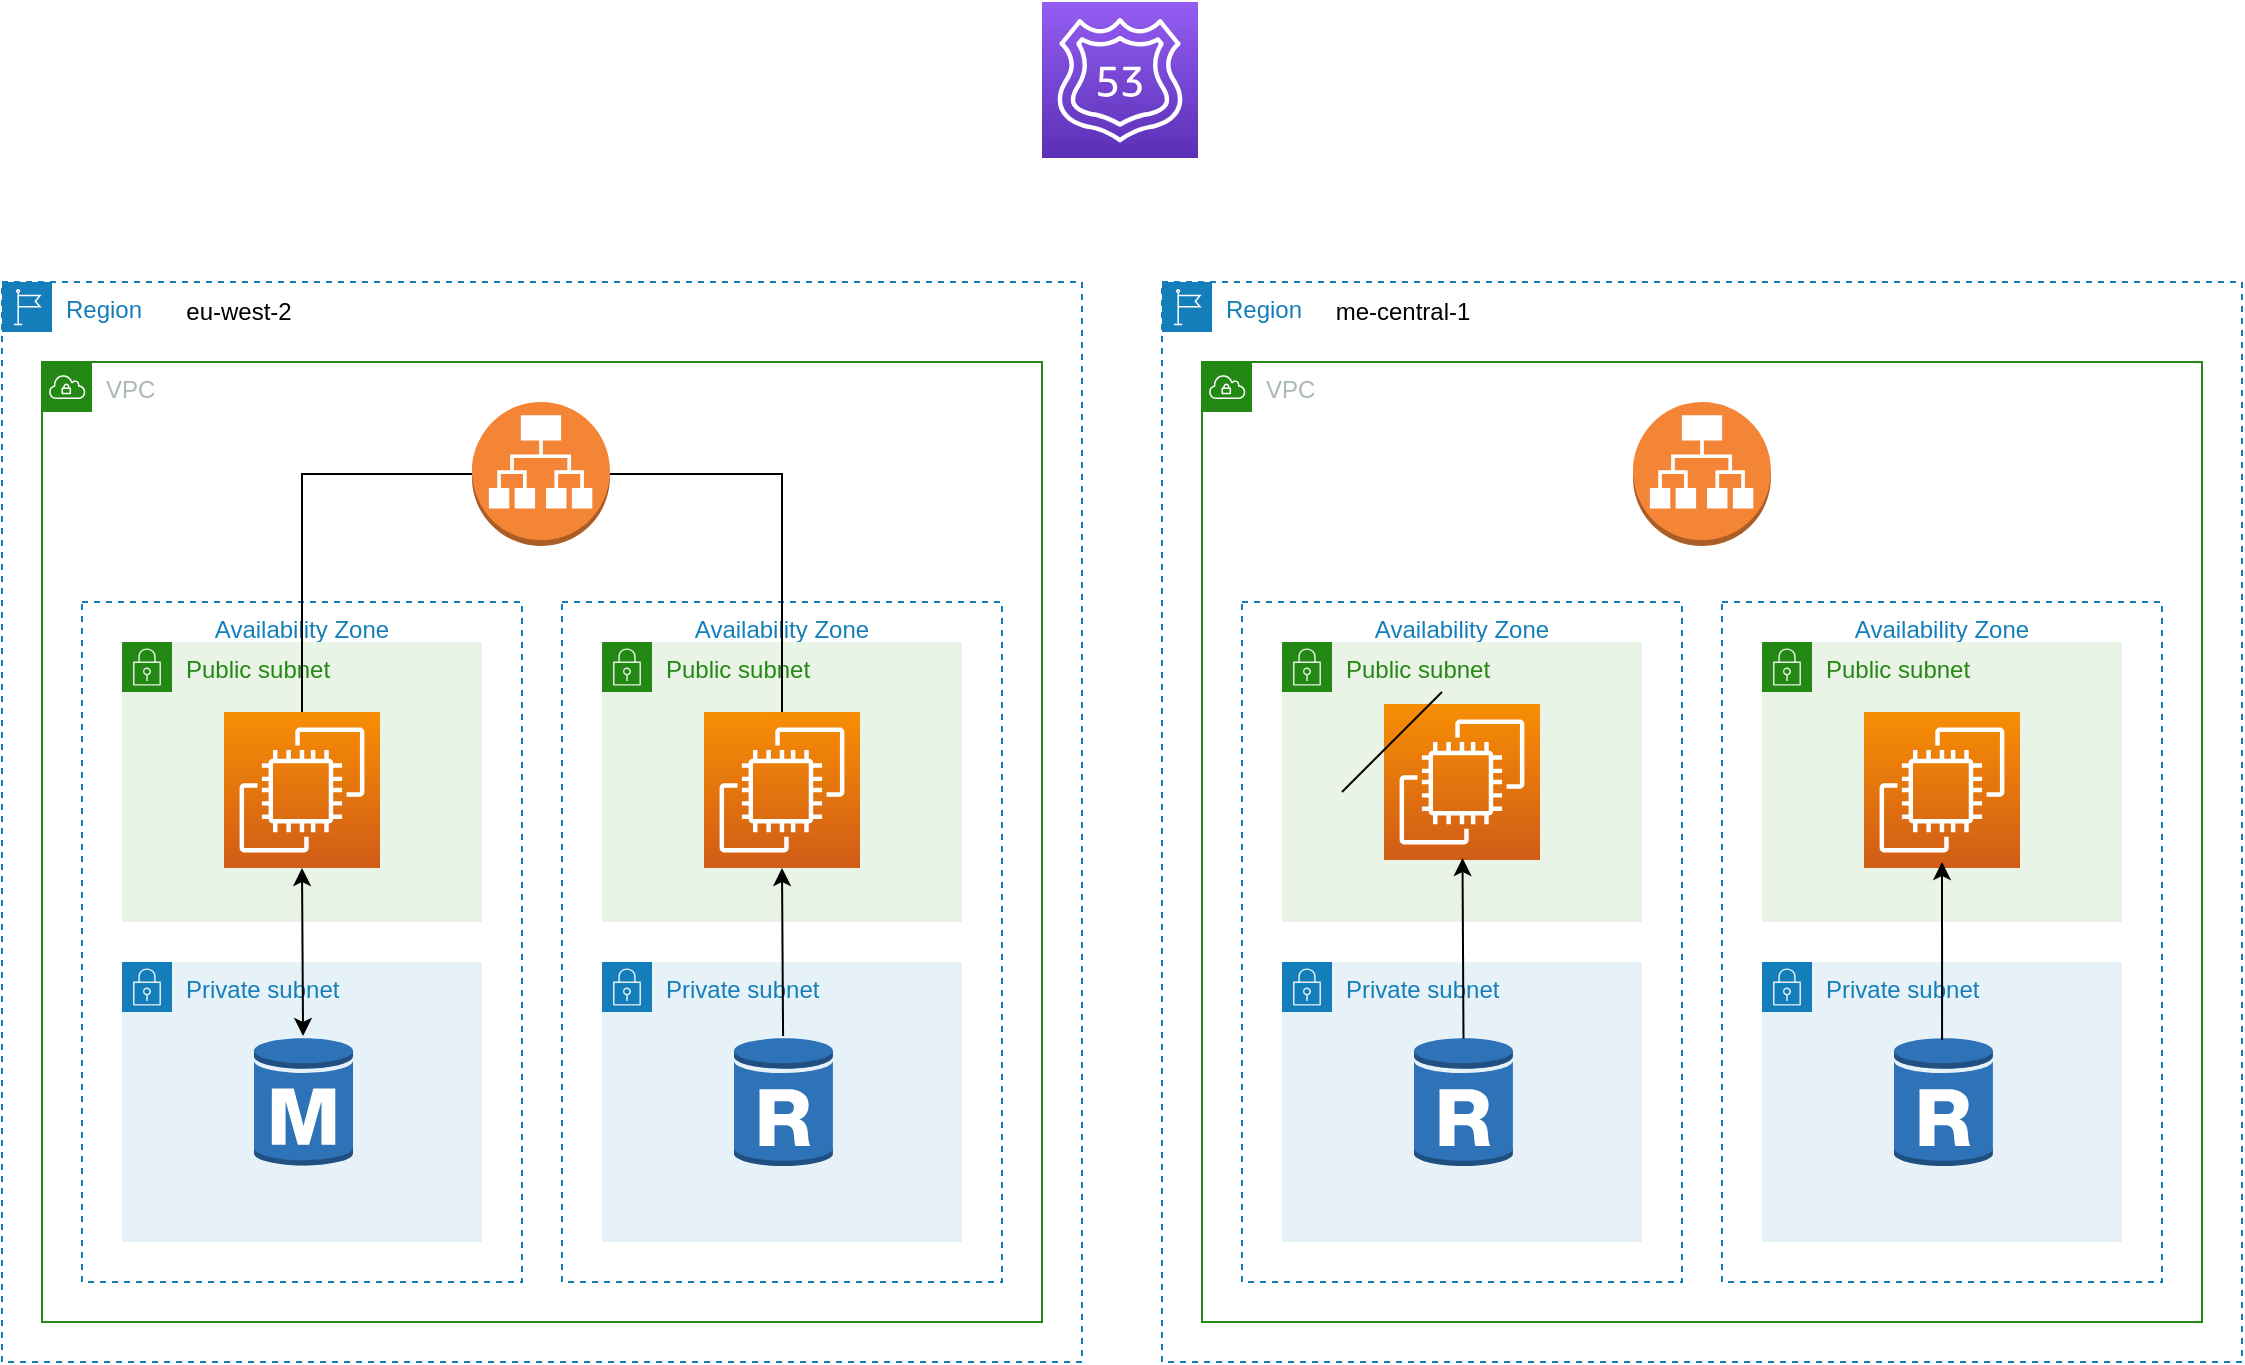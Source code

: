<mxfile version="20.5.3" type="github">
  <diagram id="9AL0e-qM06q9D_0BJLEs" name="Page-1">
    <mxGraphModel dx="1590" dy="832" grid="1" gridSize="5" guides="1" tooltips="1" connect="1" arrows="1" fold="1" page="1" pageScale="1" pageWidth="1169" pageHeight="827" math="0" shadow="0">
      <root>
        <mxCell id="0" />
        <mxCell id="1" parent="0" />
        <mxCell id="PSsWQGHh_uAdmonaR9B--28" value="" style="sketch=0;points=[[0,0,0],[0.25,0,0],[0.5,0,0],[0.75,0,0],[1,0,0],[0,1,0],[0.25,1,0],[0.5,1,0],[0.75,1,0],[1,1,0],[0,0.25,0],[0,0.5,0],[0,0.75,0],[1,0.25,0],[1,0.5,0],[1,0.75,0]];outlineConnect=0;fontColor=#232F3E;gradientColor=#945DF2;gradientDirection=north;fillColor=#5A30B5;strokeColor=#ffffff;dashed=0;verticalLabelPosition=bottom;verticalAlign=top;align=center;html=1;fontSize=12;fontStyle=0;aspect=fixed;shape=mxgraph.aws4.resourceIcon;resIcon=mxgraph.aws4.route_53;" parent="1" vertex="1">
          <mxGeometry x="560" y="20" width="78" height="78" as="geometry" />
        </mxCell>
        <mxCell id="bZPf7hXfJWl-ffso0nt_-1" value="Region" style="points=[[0,0],[0.25,0],[0.5,0],[0.75,0],[1,0],[1,0.25],[1,0.5],[1,0.75],[1,1],[0.75,1],[0.5,1],[0.25,1],[0,1],[0,0.75],[0,0.5],[0,0.25]];outlineConnect=0;gradientColor=none;html=1;whiteSpace=wrap;fontSize=12;fontStyle=0;container=1;pointerEvents=0;collapsible=0;recursiveResize=0;shape=mxgraph.aws4.group;grIcon=mxgraph.aws4.group_region;strokeColor=#147EBA;fillColor=none;verticalAlign=top;align=left;spacingLeft=30;fontColor=#147EBA;dashed=1;" parent="1" vertex="1">
          <mxGeometry x="40" y="160" width="540" height="540" as="geometry" />
        </mxCell>
        <mxCell id="bZPf7hXfJWl-ffso0nt_-3" value="VPC" style="points=[[0,0],[0.25,0],[0.5,0],[0.75,0],[1,0],[1,0.25],[1,0.5],[1,0.75],[1,1],[0.75,1],[0.5,1],[0.25,1],[0,1],[0,0.75],[0,0.5],[0,0.25]];outlineConnect=0;gradientColor=none;html=1;whiteSpace=wrap;fontSize=12;fontStyle=0;container=1;pointerEvents=0;collapsible=0;recursiveResize=0;shape=mxgraph.aws4.group;grIcon=mxgraph.aws4.group_vpc;strokeColor=#248814;fillColor=none;verticalAlign=top;align=left;spacingLeft=30;fontColor=#AAB7B8;dashed=0;" parent="bZPf7hXfJWl-ffso0nt_-1" vertex="1">
          <mxGeometry x="20" y="40" width="500" height="480" as="geometry" />
        </mxCell>
        <mxCell id="bZPf7hXfJWl-ffso0nt_-5" value="Availability Zone" style="fillColor=none;strokeColor=#147EBA;dashed=1;verticalAlign=top;fontStyle=0;fontColor=#147EBA;" parent="bZPf7hXfJWl-ffso0nt_-3" vertex="1">
          <mxGeometry x="20" y="120" width="220" height="340" as="geometry" />
        </mxCell>
        <mxCell id="bZPf7hXfJWl-ffso0nt_-6" value="Availability Zone" style="fillColor=none;strokeColor=#147EBA;dashed=1;verticalAlign=top;fontStyle=0;fontColor=#147EBA;" parent="bZPf7hXfJWl-ffso0nt_-3" vertex="1">
          <mxGeometry x="260" y="120" width="220" height="340" as="geometry" />
        </mxCell>
        <mxCell id="bZPf7hXfJWl-ffso0nt_-9" value="" style="outlineConnect=0;dashed=0;verticalLabelPosition=bottom;verticalAlign=top;align=center;html=1;shape=mxgraph.aws3.application_load_balancer;fillColor=#F58536;gradientColor=none;" parent="bZPf7hXfJWl-ffso0nt_-3" vertex="1">
          <mxGeometry x="215" y="20" width="69" height="72" as="geometry" />
        </mxCell>
        <mxCell id="bZPf7hXfJWl-ffso0nt_-11" value="Private subnet" style="points=[[0,0],[0.25,0],[0.5,0],[0.75,0],[1,0],[1,0.25],[1,0.5],[1,0.75],[1,1],[0.75,1],[0.5,1],[0.25,1],[0,1],[0,0.75],[0,0.5],[0,0.25]];outlineConnect=0;gradientColor=none;html=1;whiteSpace=wrap;fontSize=12;fontStyle=0;container=1;pointerEvents=0;collapsible=0;recursiveResize=0;shape=mxgraph.aws4.group;grIcon=mxgraph.aws4.group_security_group;grStroke=0;strokeColor=#147EBA;fillColor=#E6F2F8;verticalAlign=top;align=left;spacingLeft=30;fontColor=#147EBA;dashed=0;" parent="bZPf7hXfJWl-ffso0nt_-3" vertex="1">
          <mxGeometry x="40" y="300" width="180" height="140" as="geometry" />
        </mxCell>
        <mxCell id="bZPf7hXfJWl-ffso0nt_-26" value="" style="outlineConnect=0;dashed=0;verticalLabelPosition=bottom;verticalAlign=top;align=center;html=1;shape=mxgraph.aws3.rds_db_instance;fillColor=#2E73B8;gradientColor=none;" parent="bZPf7hXfJWl-ffso0nt_-11" vertex="1">
          <mxGeometry x="66" y="37" width="49.5" height="66" as="geometry" />
        </mxCell>
        <mxCell id="bZPf7hXfJWl-ffso0nt_-12" value="Private subnet" style="points=[[0,0],[0.25,0],[0.5,0],[0.75,0],[1,0],[1,0.25],[1,0.5],[1,0.75],[1,1],[0.75,1],[0.5,1],[0.25,1],[0,1],[0,0.75],[0,0.5],[0,0.25]];outlineConnect=0;gradientColor=none;html=1;whiteSpace=wrap;fontSize=12;fontStyle=0;container=1;pointerEvents=0;collapsible=0;recursiveResize=0;shape=mxgraph.aws4.group;grIcon=mxgraph.aws4.group_security_group;grStroke=0;strokeColor=#147EBA;fillColor=#E6F2F8;verticalAlign=top;align=left;spacingLeft=30;fontColor=#147EBA;dashed=0;" parent="bZPf7hXfJWl-ffso0nt_-3" vertex="1">
          <mxGeometry x="280" y="300" width="180" height="140" as="geometry" />
        </mxCell>
        <mxCell id="bZPf7hXfJWl-ffso0nt_-27" value="" style="outlineConnect=0;dashed=0;verticalLabelPosition=bottom;verticalAlign=top;align=center;html=1;shape=mxgraph.aws3.rds_db_instance_read_replica;fillColor=#2E73B8;gradientColor=none;" parent="bZPf7hXfJWl-ffso0nt_-12" vertex="1">
          <mxGeometry x="66" y="37" width="49.5" height="66" as="geometry" />
        </mxCell>
        <mxCell id="bZPf7hXfJWl-ffso0nt_-15" value="Public subnet" style="points=[[0,0],[0.25,0],[0.5,0],[0.75,0],[1,0],[1,0.25],[1,0.5],[1,0.75],[1,1],[0.75,1],[0.5,1],[0.25,1],[0,1],[0,0.75],[0,0.5],[0,0.25]];outlineConnect=0;gradientColor=none;html=1;whiteSpace=wrap;fontSize=12;fontStyle=0;container=1;pointerEvents=0;collapsible=0;recursiveResize=0;shape=mxgraph.aws4.group;grIcon=mxgraph.aws4.group_security_group;grStroke=0;strokeColor=#248814;fillColor=#E9F3E6;verticalAlign=top;align=left;spacingLeft=30;fontColor=#248814;dashed=0;" parent="bZPf7hXfJWl-ffso0nt_-3" vertex="1">
          <mxGeometry x="40" y="140" width="180" height="140" as="geometry" />
        </mxCell>
        <mxCell id="bZPf7hXfJWl-ffso0nt_-19" value="" style="sketch=0;points=[[0,0,0],[0.25,0,0],[0.5,0,0],[0.75,0,0],[1,0,0],[0,1,0],[0.25,1,0],[0.5,1,0],[0.75,1,0],[1,1,0],[0,0.25,0],[0,0.5,0],[0,0.75,0],[1,0.25,0],[1,0.5,0],[1,0.75,0]];outlineConnect=0;fontColor=#232F3E;gradientColor=#F78E04;gradientDirection=north;fillColor=#D05C17;strokeColor=#ffffff;dashed=0;verticalLabelPosition=bottom;verticalAlign=top;align=center;html=1;fontSize=12;fontStyle=0;aspect=fixed;shape=mxgraph.aws4.resourceIcon;resIcon=mxgraph.aws4.ec2;" parent="bZPf7hXfJWl-ffso0nt_-15" vertex="1">
          <mxGeometry x="51" y="35" width="78" height="78" as="geometry" />
        </mxCell>
        <mxCell id="bZPf7hXfJWl-ffso0nt_-16" value="Public subnet" style="points=[[0,0],[0.25,0],[0.5,0],[0.75,0],[1,0],[1,0.25],[1,0.5],[1,0.75],[1,1],[0.75,1],[0.5,1],[0.25,1],[0,1],[0,0.75],[0,0.5],[0,0.25]];outlineConnect=0;gradientColor=none;html=1;whiteSpace=wrap;fontSize=12;fontStyle=0;container=1;pointerEvents=0;collapsible=0;recursiveResize=0;shape=mxgraph.aws4.group;grIcon=mxgraph.aws4.group_security_group;grStroke=0;strokeColor=#248814;fillColor=#E9F3E6;verticalAlign=top;align=left;spacingLeft=30;fontColor=#248814;dashed=0;" parent="bZPf7hXfJWl-ffso0nt_-3" vertex="1">
          <mxGeometry x="280" y="140" width="180" height="140" as="geometry" />
        </mxCell>
        <mxCell id="bZPf7hXfJWl-ffso0nt_-23" value="" style="sketch=0;points=[[0,0,0],[0.25,0,0],[0.5,0,0],[0.75,0,0],[1,0,0],[0,1,0],[0.25,1,0],[0.5,1,0],[0.75,1,0],[1,1,0],[0,0.25,0],[0,0.5,0],[0,0.75,0],[1,0.25,0],[1,0.5,0],[1,0.75,0]];outlineConnect=0;fontColor=#232F3E;gradientColor=#F78E04;gradientDirection=north;fillColor=#D05C17;strokeColor=#ffffff;dashed=0;verticalLabelPosition=bottom;verticalAlign=top;align=center;html=1;fontSize=12;fontStyle=0;aspect=fixed;shape=mxgraph.aws4.resourceIcon;resIcon=mxgraph.aws4.ec2;" parent="bZPf7hXfJWl-ffso0nt_-16" vertex="1">
          <mxGeometry x="51" y="35" width="78" height="78" as="geometry" />
        </mxCell>
        <mxCell id="quVSlrwfuQFlu-SDrQh5-1" value="" style="endArrow=classic;startArrow=classic;html=1;rounded=0;entryX=0.5;entryY=1;entryDx=0;entryDy=0;entryPerimeter=0;" edge="1" parent="bZPf7hXfJWl-ffso0nt_-3" source="bZPf7hXfJWl-ffso0nt_-26" target="bZPf7hXfJWl-ffso0nt_-19">
          <mxGeometry width="50" height="50" relative="1" as="geometry">
            <mxPoint x="105" y="315" as="sourcePoint" />
            <mxPoint x="155" y="265" as="targetPoint" />
          </mxGeometry>
        </mxCell>
        <mxCell id="quVSlrwfuQFlu-SDrQh5-2" value="" style="endArrow=classic;html=1;rounded=0;entryX=0.5;entryY=1;entryDx=0;entryDy=0;entryPerimeter=0;" edge="1" parent="bZPf7hXfJWl-ffso0nt_-3" source="bZPf7hXfJWl-ffso0nt_-27" target="bZPf7hXfJWl-ffso0nt_-23">
          <mxGeometry width="50" height="50" relative="1" as="geometry">
            <mxPoint x="350" y="320" as="sourcePoint" />
            <mxPoint x="400" y="270" as="targetPoint" />
          </mxGeometry>
        </mxCell>
        <mxCell id="quVSlrwfuQFlu-SDrQh5-6" value="" style="endArrow=none;html=1;rounded=0;edgeStyle=orthogonalEdgeStyle;entryX=0;entryY=0.5;entryDx=0;entryDy=0;entryPerimeter=0;exitX=0.5;exitY=0;exitDx=0;exitDy=0;exitPerimeter=0;" edge="1" parent="bZPf7hXfJWl-ffso0nt_-3" source="bZPf7hXfJWl-ffso0nt_-19" target="bZPf7hXfJWl-ffso0nt_-9">
          <mxGeometry width="50" height="50" relative="1" as="geometry">
            <mxPoint x="120" y="90" as="sourcePoint" />
            <mxPoint x="170" y="40" as="targetPoint" />
          </mxGeometry>
        </mxCell>
        <mxCell id="quVSlrwfuQFlu-SDrQh5-8" value="" style="endArrow=none;html=1;rounded=0;edgeStyle=orthogonalEdgeStyle;exitX=0.5;exitY=0;exitDx=0;exitDy=0;exitPerimeter=0;entryX=1;entryY=0.5;entryDx=0;entryDy=0;entryPerimeter=0;" edge="1" parent="bZPf7hXfJWl-ffso0nt_-3" source="bZPf7hXfJWl-ffso0nt_-23" target="bZPf7hXfJWl-ffso0nt_-9">
          <mxGeometry width="50" height="50" relative="1" as="geometry">
            <mxPoint x="375" y="85" as="sourcePoint" />
            <mxPoint x="420" y="35" as="targetPoint" />
          </mxGeometry>
        </mxCell>
        <mxCell id="quVSlrwfuQFlu-SDrQh5-10" value="eu-west-2" style="text;html=1;resizable=0;autosize=1;align=center;verticalAlign=middle;points=[];fillColor=none;strokeColor=none;rounded=0;" vertex="1" parent="bZPf7hXfJWl-ffso0nt_-1">
          <mxGeometry x="80" width="75" height="30" as="geometry" />
        </mxCell>
        <mxCell id="bZPf7hXfJWl-ffso0nt_-2" value="Region" style="points=[[0,0],[0.25,0],[0.5,0],[0.75,0],[1,0],[1,0.25],[1,0.5],[1,0.75],[1,1],[0.75,1],[0.5,1],[0.25,1],[0,1],[0,0.75],[0,0.5],[0,0.25]];outlineConnect=0;gradientColor=none;html=1;whiteSpace=wrap;fontSize=12;fontStyle=0;container=1;pointerEvents=0;collapsible=0;recursiveResize=0;shape=mxgraph.aws4.group;grIcon=mxgraph.aws4.group_region;strokeColor=#147EBA;fillColor=none;verticalAlign=top;align=left;spacingLeft=30;fontColor=#147EBA;dashed=1;" parent="1" vertex="1">
          <mxGeometry x="620" y="160" width="540" height="540" as="geometry" />
        </mxCell>
        <mxCell id="bZPf7hXfJWl-ffso0nt_-4" value="VPC" style="points=[[0,0],[0.25,0],[0.5,0],[0.75,0],[1,0],[1,0.25],[1,0.5],[1,0.75],[1,1],[0.75,1],[0.5,1],[0.25,1],[0,1],[0,0.75],[0,0.5],[0,0.25]];outlineConnect=0;gradientColor=none;html=1;whiteSpace=wrap;fontSize=12;fontStyle=0;container=1;pointerEvents=0;collapsible=0;recursiveResize=0;shape=mxgraph.aws4.group;grIcon=mxgraph.aws4.group_vpc;strokeColor=#248814;fillColor=none;verticalAlign=top;align=left;spacingLeft=30;fontColor=#AAB7B8;dashed=0;" parent="bZPf7hXfJWl-ffso0nt_-2" vertex="1">
          <mxGeometry x="20" y="40" width="500" height="480" as="geometry" />
        </mxCell>
        <mxCell id="bZPf7hXfJWl-ffso0nt_-7" value="Availability Zone" style="fillColor=none;strokeColor=#147EBA;dashed=1;verticalAlign=top;fontStyle=0;fontColor=#147EBA;" parent="bZPf7hXfJWl-ffso0nt_-4" vertex="1">
          <mxGeometry x="20" y="120" width="220" height="340" as="geometry" />
        </mxCell>
        <mxCell id="bZPf7hXfJWl-ffso0nt_-8" value="Availability Zone" style="fillColor=none;strokeColor=#147EBA;dashed=1;verticalAlign=top;fontStyle=0;fontColor=#147EBA;" parent="bZPf7hXfJWl-ffso0nt_-4" vertex="1">
          <mxGeometry x="260" y="120" width="220" height="340" as="geometry" />
        </mxCell>
        <mxCell id="bZPf7hXfJWl-ffso0nt_-10" value="" style="outlineConnect=0;dashed=0;verticalLabelPosition=bottom;verticalAlign=top;align=center;html=1;shape=mxgraph.aws3.application_load_balancer;fillColor=#F58536;gradientColor=none;" parent="bZPf7hXfJWl-ffso0nt_-4" vertex="1">
          <mxGeometry x="215.5" y="20" width="69" height="72" as="geometry" />
        </mxCell>
        <mxCell id="bZPf7hXfJWl-ffso0nt_-13" value="Private subnet" style="points=[[0,0],[0.25,0],[0.5,0],[0.75,0],[1,0],[1,0.25],[1,0.5],[1,0.75],[1,1],[0.75,1],[0.5,1],[0.25,1],[0,1],[0,0.75],[0,0.5],[0,0.25]];outlineConnect=0;gradientColor=none;html=1;whiteSpace=wrap;fontSize=12;fontStyle=0;container=1;pointerEvents=0;collapsible=0;recursiveResize=0;shape=mxgraph.aws4.group;grIcon=mxgraph.aws4.group_security_group;grStroke=0;strokeColor=#147EBA;fillColor=#E6F2F8;verticalAlign=top;align=left;spacingLeft=30;fontColor=#147EBA;dashed=0;" parent="bZPf7hXfJWl-ffso0nt_-4" vertex="1">
          <mxGeometry x="40" y="300" width="180" height="140" as="geometry" />
        </mxCell>
        <mxCell id="bZPf7hXfJWl-ffso0nt_-28" value="" style="outlineConnect=0;dashed=0;verticalLabelPosition=bottom;verticalAlign=top;align=center;html=1;shape=mxgraph.aws3.rds_db_instance_read_replica;fillColor=#2E73B8;gradientColor=none;" parent="bZPf7hXfJWl-ffso0nt_-13" vertex="1">
          <mxGeometry x="66" y="37" width="49.5" height="66" as="geometry" />
        </mxCell>
        <mxCell id="bZPf7hXfJWl-ffso0nt_-14" value="Private subnet" style="points=[[0,0],[0.25,0],[0.5,0],[0.75,0],[1,0],[1,0.25],[1,0.5],[1,0.75],[1,1],[0.75,1],[0.5,1],[0.25,1],[0,1],[0,0.75],[0,0.5],[0,0.25]];outlineConnect=0;gradientColor=none;html=1;whiteSpace=wrap;fontSize=12;fontStyle=0;container=1;pointerEvents=0;collapsible=0;recursiveResize=0;shape=mxgraph.aws4.group;grIcon=mxgraph.aws4.group_security_group;grStroke=0;strokeColor=#147EBA;fillColor=#E6F2F8;verticalAlign=top;align=left;spacingLeft=30;fontColor=#147EBA;dashed=0;" parent="bZPf7hXfJWl-ffso0nt_-4" vertex="1">
          <mxGeometry x="280" y="300" width="180" height="140" as="geometry" />
        </mxCell>
        <mxCell id="bZPf7hXfJWl-ffso0nt_-29" value="" style="outlineConnect=0;dashed=0;verticalLabelPosition=bottom;verticalAlign=top;align=center;html=1;shape=mxgraph.aws3.rds_db_instance_read_replica;fillColor=#2E73B8;gradientColor=none;" parent="bZPf7hXfJWl-ffso0nt_-14" vertex="1">
          <mxGeometry x="66" y="37" width="49.5" height="66" as="geometry" />
        </mxCell>
        <mxCell id="bZPf7hXfJWl-ffso0nt_-17" value="Public subnet" style="points=[[0,0],[0.25,0],[0.5,0],[0.75,0],[1,0],[1,0.25],[1,0.5],[1,0.75],[1,1],[0.75,1],[0.5,1],[0.25,1],[0,1],[0,0.75],[0,0.5],[0,0.25]];outlineConnect=0;gradientColor=none;html=1;whiteSpace=wrap;fontSize=12;fontStyle=0;container=1;pointerEvents=0;collapsible=0;recursiveResize=0;shape=mxgraph.aws4.group;grIcon=mxgraph.aws4.group_security_group;grStroke=0;strokeColor=#248814;fillColor=#E9F3E6;verticalAlign=top;align=left;spacingLeft=30;fontColor=#248814;dashed=0;" parent="bZPf7hXfJWl-ffso0nt_-4" vertex="1">
          <mxGeometry x="40" y="140" width="180" height="140" as="geometry" />
        </mxCell>
        <mxCell id="bZPf7hXfJWl-ffso0nt_-21" value="" style="sketch=0;points=[[0,0,0],[0.25,0,0],[0.5,0,0],[0.75,0,0],[1,0,0],[0,1,0],[0.25,1,0],[0.5,1,0],[0.75,1,0],[1,1,0],[0,0.25,0],[0,0.5,0],[0,0.75,0],[1,0.25,0],[1,0.5,0],[1,0.75,0]];outlineConnect=0;fontColor=#232F3E;gradientColor=#F78E04;gradientDirection=north;fillColor=#D05C17;strokeColor=#ffffff;dashed=0;verticalLabelPosition=bottom;verticalAlign=top;align=center;html=1;fontSize=12;fontStyle=0;aspect=fixed;shape=mxgraph.aws4.resourceIcon;resIcon=mxgraph.aws4.ec2;" parent="bZPf7hXfJWl-ffso0nt_-17" vertex="1">
          <mxGeometry x="51" y="31" width="78" height="78" as="geometry" />
        </mxCell>
        <mxCell id="quVSlrwfuQFlu-SDrQh5-3" value="" style="endArrow=classic;html=1;rounded=0;entryX=0.5;entryY=1;entryDx=0;entryDy=0;entryPerimeter=0;exitX=0.5;exitY=0.02;exitDx=0;exitDy=0;exitPerimeter=0;" edge="1" parent="bZPf7hXfJWl-ffso0nt_-17" source="bZPf7hXfJWl-ffso0nt_-28">
          <mxGeometry width="50" height="50" relative="1" as="geometry">
            <mxPoint x="90.788" y="192" as="sourcePoint" />
            <mxPoint x="90.25" y="108" as="targetPoint" />
          </mxGeometry>
        </mxCell>
        <mxCell id="bZPf7hXfJWl-ffso0nt_-18" value="Public subnet" style="points=[[0,0],[0.25,0],[0.5,0],[0.75,0],[1,0],[1,0.25],[1,0.5],[1,0.75],[1,1],[0.75,1],[0.5,1],[0.25,1],[0,1],[0,0.75],[0,0.5],[0,0.25]];outlineConnect=0;gradientColor=none;html=1;whiteSpace=wrap;fontSize=12;fontStyle=0;container=1;pointerEvents=0;collapsible=0;recursiveResize=0;shape=mxgraph.aws4.group;grIcon=mxgraph.aws4.group_security_group;grStroke=0;strokeColor=#248814;fillColor=#E9F3E6;verticalAlign=top;align=left;spacingLeft=30;fontColor=#248814;dashed=0;" parent="bZPf7hXfJWl-ffso0nt_-4" vertex="1">
          <mxGeometry x="280" y="140" width="180" height="140" as="geometry" />
        </mxCell>
        <mxCell id="bZPf7hXfJWl-ffso0nt_-22" value="" style="sketch=0;points=[[0,0,0],[0.25,0,0],[0.5,0,0],[0.75,0,0],[1,0,0],[0,1,0],[0.25,1,0],[0.5,1,0],[0.75,1,0],[1,1,0],[0,0.25,0],[0,0.5,0],[0,0.75,0],[1,0.25,0],[1,0.5,0],[1,0.75,0]];outlineConnect=0;fontColor=#232F3E;gradientColor=#F78E04;gradientDirection=north;fillColor=#D05C17;strokeColor=#ffffff;dashed=0;verticalLabelPosition=bottom;verticalAlign=top;align=center;html=1;fontSize=12;fontStyle=0;aspect=fixed;shape=mxgraph.aws4.resourceIcon;resIcon=mxgraph.aws4.ec2;" parent="bZPf7hXfJWl-ffso0nt_-18" vertex="1">
          <mxGeometry x="51" y="35" width="78" height="78" as="geometry" />
        </mxCell>
        <mxCell id="quVSlrwfuQFlu-SDrQh5-4" value="" style="endArrow=classic;html=1;rounded=0;" edge="1" parent="bZPf7hXfJWl-ffso0nt_-4">
          <mxGeometry width="50" height="50" relative="1" as="geometry">
            <mxPoint x="370.038" y="339" as="sourcePoint" />
            <mxPoint x="370" y="250" as="targetPoint" />
          </mxGeometry>
        </mxCell>
        <mxCell id="quVSlrwfuQFlu-SDrQh5-11" value="me-central-1" style="text;html=1;resizable=0;autosize=1;align=center;verticalAlign=middle;points=[];fillColor=none;strokeColor=none;rounded=0;" vertex="1" parent="bZPf7hXfJWl-ffso0nt_-2">
          <mxGeometry x="75" width="90" height="30" as="geometry" />
        </mxCell>
        <mxCell id="quVSlrwfuQFlu-SDrQh5-5" value="" style="endArrow=none;html=1;rounded=0;" edge="1" parent="1">
          <mxGeometry width="50" height="50" relative="1" as="geometry">
            <mxPoint x="710" y="415" as="sourcePoint" />
            <mxPoint x="760" y="365" as="targetPoint" />
          </mxGeometry>
        </mxCell>
      </root>
    </mxGraphModel>
  </diagram>
</mxfile>
